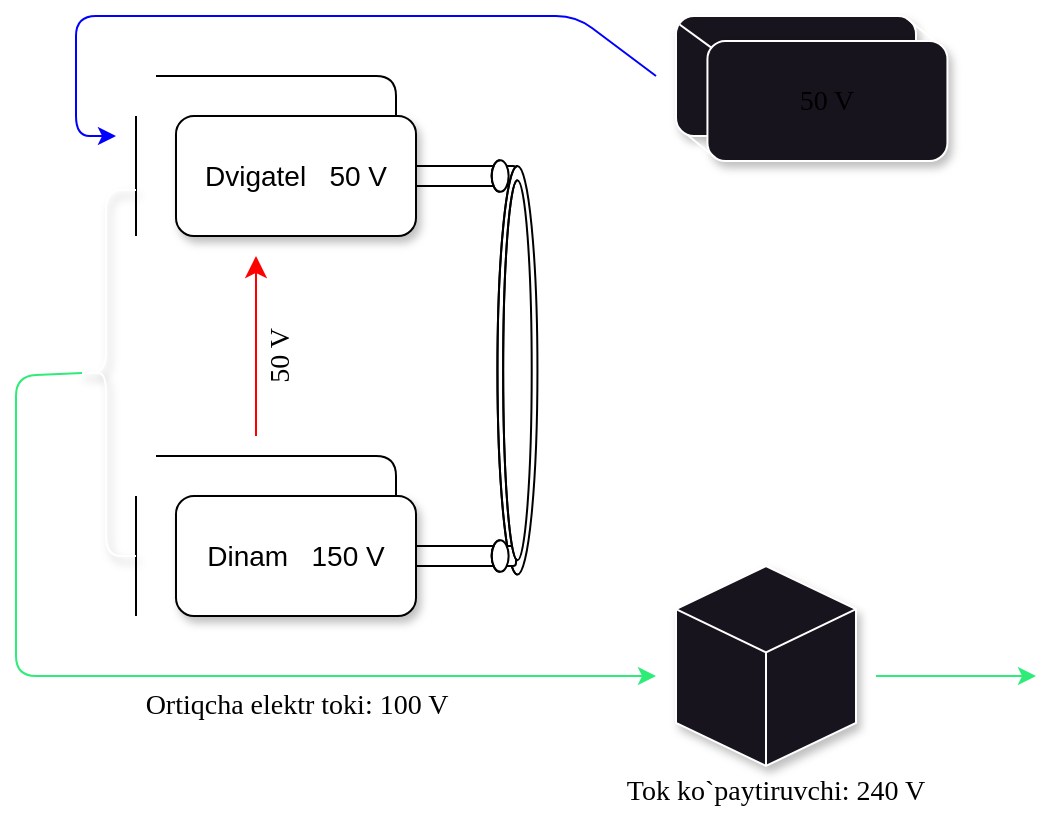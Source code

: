 <mxfile>
    <diagram id="7VxrnheGejHO6PM93f5i" name="electricity">
        <mxGraphModel dx="969" dy="1636" grid="1" gridSize="10" guides="1" tooltips="1" connect="1" arrows="1" fold="1" page="1" pageScale="1" pageWidth="850" pageHeight="1100" math="0" shadow="0">
            <root>
                <mxCell id="0"/>
                <mxCell id="1" parent="0"/>
                <mxCell id="8" value="" style="rounded=1;whiteSpace=wrap;html=1;" parent="1" vertex="1">
                    <mxGeometry x="210" y="-975" width="60" height="10" as="geometry"/>
                </mxCell>
                <mxCell id="13" value="" style="endArrow=none;html=1;" parent="1" edge="1">
                    <mxGeometry width="50" height="50" relative="1" as="geometry">
                        <mxPoint x="210" y="-1000" as="sourcePoint"/>
                        <mxPoint x="90" y="-1020" as="targetPoint"/>
                        <Array as="points">
                            <mxPoint x="210" y="-1020"/>
                        </Array>
                    </mxGeometry>
                </mxCell>
                <mxCell id="16" value="" style="endArrow=none;html=1;" parent="1" edge="1">
                    <mxGeometry width="50" height="50" relative="1" as="geometry">
                        <mxPoint x="80" y="-940" as="sourcePoint"/>
                        <mxPoint x="80" y="-1000" as="targetPoint"/>
                    </mxGeometry>
                </mxCell>
                <mxCell id="3" value="" style="rounded=1;whiteSpace=wrap;html=1;shadow=1;" parent="1" vertex="1">
                    <mxGeometry x="100" y="-1000" width="120" height="60" as="geometry"/>
                </mxCell>
                <mxCell id="34" value="&lt;font style=&quot;font-size: 14px;&quot;&gt;Dvigatel&amp;nbsp; &amp;nbsp;50 V&lt;/font&gt;" style="text;html=1;strokeColor=none;fillColor=none;align=center;verticalAlign=middle;whiteSpace=wrap;rounded=0;shadow=1;" parent="1" vertex="1">
                    <mxGeometry x="110" y="-977.5" width="100" height="15" as="geometry"/>
                </mxCell>
                <mxCell id="41" value="" style="shape=cylinder3;whiteSpace=wrap;html=1;boundedLbl=1;backgroundOutline=1;size=15;rotation=90;" parent="1" vertex="1">
                    <mxGeometry x="168.58" y="-882.86" width="204.28" height="20" as="geometry"/>
                </mxCell>
                <mxCell id="55" value="" style="rounded=1;whiteSpace=wrap;html=1;" parent="1" vertex="1">
                    <mxGeometry x="210" y="-785" width="60" height="10" as="geometry"/>
                </mxCell>
                <mxCell id="56" value="" style="shape=cylinder3;whiteSpace=wrap;html=1;boundedLbl=1;backgroundOutline=1;size=15;rotation=90;" parent="1" vertex="1">
                    <mxGeometry x="254.14" y="-784.24" width="15.86" height="8.49" as="geometry"/>
                </mxCell>
                <mxCell id="57" value="" style="endArrow=none;html=1;" parent="1" edge="1">
                    <mxGeometry width="50" height="50" relative="1" as="geometry">
                        <mxPoint x="210" y="-810.0" as="sourcePoint"/>
                        <mxPoint x="90" y="-830.0" as="targetPoint"/>
                        <Array as="points">
                            <mxPoint x="210" y="-830"/>
                        </Array>
                    </mxGeometry>
                </mxCell>
                <mxCell id="58" value="" style="endArrow=none;html=1;" parent="1" edge="1">
                    <mxGeometry width="50" height="50" relative="1" as="geometry">
                        <mxPoint x="80" y="-750.0" as="sourcePoint"/>
                        <mxPoint x="80" y="-810.0" as="targetPoint"/>
                    </mxGeometry>
                </mxCell>
                <mxCell id="59" value="" style="rounded=1;whiteSpace=wrap;html=1;shadow=1;" parent="1" vertex="1">
                    <mxGeometry x="100" y="-810" width="120" height="60" as="geometry"/>
                </mxCell>
                <mxCell id="60" value="&lt;font style=&quot;font-size: 14px;&quot;&gt;Dinam&amp;nbsp; &amp;nbsp;150 V&lt;/font&gt;" style="text;html=1;strokeColor=none;fillColor=none;align=center;verticalAlign=middle;whiteSpace=wrap;rounded=0;shadow=1;" parent="1" vertex="1">
                    <mxGeometry x="110" y="-787.5" width="100" height="15" as="geometry"/>
                </mxCell>
                <mxCell id="67" value="" style="shape=cylinder3;whiteSpace=wrap;html=1;boundedLbl=1;backgroundOutline=1;size=15;rotation=90;" parent="1" vertex="1">
                    <mxGeometry x="175.72" y="-880" width="190" height="14.28" as="geometry"/>
                </mxCell>
                <mxCell id="68" value="" style="edgeStyle=elbowEdgeStyle;elbow=horizontal;endArrow=classic;html=1;curved=0;rounded=0;endSize=8;startSize=8;fontFamily=Helvetica;fontSize=12;fontColor=default;strokeColor=#f00;" parent="1" edge="1">
                    <mxGeometry width="50" height="50" relative="1" as="geometry">
                        <mxPoint x="140" y="-840" as="sourcePoint"/>
                        <mxPoint x="140" y="-930" as="targetPoint"/>
                        <Array as="points">
                            <mxPoint x="140" y="-872.5"/>
                        </Array>
                    </mxGeometry>
                </mxCell>
                <mxCell id="72" value="" style="shape=curlyBracket;whiteSpace=wrap;html=1;rounded=1;labelPosition=left;verticalLabelPosition=middle;align=right;verticalAlign=middle;shadow=1;strokeColor=#fff;fontFamily=Helvetica;fontSize=12;fontColor=default;fillColor=#4D4D4D;size=0.5;" parent="1" vertex="1">
                    <mxGeometry x="50" y="-963.02" width="30" height="183.02" as="geometry"/>
                </mxCell>
                <mxCell id="75" value="&lt;font style=&quot;font-size: 14px;&quot;&gt;50 V&lt;/font&gt;" style="text;html=1;strokeColor=none;fillColor=none;align=center;verticalAlign=middle;whiteSpace=wrap;rounded=0;shadow=1;fontFamily=Verdana;fontSize=18;fontColor=default;rotation=-90;" parent="1" vertex="1">
                    <mxGeometry x="125.72" y="-890" width="50" height="20" as="geometry"/>
                </mxCell>
                <mxCell id="78" value="&lt;font style=&quot;font-size: 14px;&quot;&gt;Ortiqcha elektr toki: 100 V&lt;/font&gt;" style="text;html=1;strokeColor=none;fillColor=none;align=center;verticalAlign=middle;whiteSpace=wrap;rounded=0;shadow=1;fontFamily=Verdana;fontSize=12;fontColor=default;" parent="1" vertex="1">
                    <mxGeometry x="34.64" y="-720" width="250.72" height="30" as="geometry"/>
                </mxCell>
                <mxCell id="79" value="" style="html=1;whiteSpace=wrap;shape=isoCube2;backgroundOutline=1;isoAngle=15;rounded=1;shadow=1;strokeColor=#fff;fontFamily=Verdana;fontSize=12;fontColor=default;fillColor=#18141D;" parent="1" vertex="1">
                    <mxGeometry x="350" y="-775" width="90" height="100" as="geometry"/>
                </mxCell>
                <UserObject label="&lt;font style=&quot;font-size: 14px;&quot;&gt;Tok ko`paytiruvchi: 240 V&lt;/font&gt;" placeholders="1" name="Variable" id="82">
                    <mxCell style="text;html=1;strokeColor=none;fillColor=none;align=center;verticalAlign=middle;whiteSpace=wrap;overflow=hidden;rounded=1;shadow=1;fontFamily=Verdana;fontSize=12;fontColor=default;" parent="1" vertex="1">
                        <mxGeometry x="290" y="-675" width="220" height="25" as="geometry"/>
                    </mxCell>
                </UserObject>
                <mxCell id="92" value="" style="rounded=1;whiteSpace=wrap;html=1;shadow=1;strokeColor=#fff;fontFamily=Verdana;fontSize=14;fontColor=default;fillColor=#18141D;" parent="1" vertex="1">
                    <mxGeometry x="350" y="-1050" width="120" height="60" as="geometry"/>
                </mxCell>
                <mxCell id="94" value="" style="rounded=1;whiteSpace=wrap;html=1;shadow=1;strokeColor=#fff;fontFamily=Verdana;fontSize=14;fontColor=default;fillColor=#18141D;" parent="1" vertex="1">
                    <mxGeometry x="365.72" y="-1037.5" width="120" height="60" as="geometry"/>
                </mxCell>
                <mxCell id="96" value="" style="endArrow=none;html=1;strokeColor=#fff;fontFamily=Verdana;fontSize=14;fontColor=default;fillColor=#fff;exitX=0.015;exitY=0.071;exitDx=0;exitDy=0;exitPerimeter=0;entryX=0.016;entryY=0.055;entryDx=0;entryDy=0;entryPerimeter=0;" parent="1" source="92" target="94" edge="1">
                    <mxGeometry width="50" height="50" relative="1" as="geometry">
                        <mxPoint x="370" y="-990" as="sourcePoint"/>
                        <mxPoint x="420" y="-1040" as="targetPoint"/>
                    </mxGeometry>
                </mxCell>
                <mxCell id="97" value="" style="endArrow=none;html=1;strokeColor=#fff;fontFamily=Verdana;fontSize=14;fontColor=default;fillColor=#fff;exitX=0.048;exitY=0.992;exitDx=0;exitDy=0;exitPerimeter=0;entryX=0.032;entryY=0.971;entryDx=0;entryDy=0;entryPerimeter=0;" parent="1" source="92" target="94" edge="1">
                    <mxGeometry width="50" height="50" relative="1" as="geometry">
                        <mxPoint x="370" y="-990" as="sourcePoint"/>
                        <mxPoint x="420" y="-1040" as="targetPoint"/>
                    </mxGeometry>
                </mxCell>
                <mxCell id="98" value="" style="endArrow=none;html=1;strokeColor=#fff;fontFamily=Verdana;fontSize=14;fontColor=default;fillColor=#fff;entryX=0.961;entryY=0.018;entryDx=0;entryDy=0;entryPerimeter=0;exitX=0.955;exitY=0.013;exitDx=0;exitDy=0;exitPerimeter=0;" parent="1" source="94" target="92" edge="1">
                    <mxGeometry width="50" height="50" relative="1" as="geometry">
                        <mxPoint x="440" y="-1000" as="sourcePoint"/>
                        <mxPoint x="490" y="-1050" as="targetPoint"/>
                    </mxGeometry>
                </mxCell>
                <mxCell id="99" value="&lt;font style=&quot;font-size: 14px;&quot;&gt;50 V&lt;/font&gt;" style="text;html=1;strokeColor=none;fillColor=none;align=center;verticalAlign=middle;whiteSpace=wrap;rounded=0;shadow=1;fontFamily=Verdana;fontSize=14;fontColor=default;" parent="1" vertex="1">
                    <mxGeometry x="368" y="-1022.5" width="115" height="30" as="geometry"/>
                </mxCell>
                <mxCell id="100" value="" style="endArrow=classic;html=1;strokeColor=#2eec77;fontFamily=Verdana;fontSize=12;fontColor=default;fillColor=#fff;exitX=0.1;exitY=0.5;exitDx=0;exitDy=0;exitPerimeter=0;" parent="1" source="72" edge="1">
                    <mxGeometry width="50" height="50" relative="1" as="geometry">
                        <mxPoint x="40" y="-870" as="sourcePoint"/>
                        <mxPoint x="340" y="-720" as="targetPoint"/>
                        <Array as="points">
                            <mxPoint x="20" y="-870"/>
                            <mxPoint x="20" y="-720"/>
                        </Array>
                    </mxGeometry>
                </mxCell>
                <mxCell id="102" value="" style="endArrow=classic;html=1;strokeColor=#2eec77;fontFamily=Verdana;fontSize=12;fontColor=default;fillColor=#fff;" parent="1" edge="1">
                    <mxGeometry width="50" height="50" relative="1" as="geometry">
                        <mxPoint x="450" y="-720" as="sourcePoint"/>
                        <mxPoint x="530" y="-720" as="targetPoint"/>
                    </mxGeometry>
                </mxCell>
                <mxCell id="105" value="" style="endArrow=classic;html=1;strokeColor=#00f;fontFamily=Verdana;fontSize=12;fontColor=default;fillColor=#fff;" parent="1" edge="1">
                    <mxGeometry width="50" height="50" relative="1" as="geometry">
                        <mxPoint x="340" y="-1020" as="sourcePoint"/>
                        <mxPoint x="70.0" y="-990" as="targetPoint"/>
                        <Array as="points">
                            <mxPoint x="300" y="-1050"/>
                            <mxPoint x="50" y="-1050"/>
                            <mxPoint x="50" y="-990"/>
                        </Array>
                    </mxGeometry>
                </mxCell>
                <mxCell id="108" value="" style="shape=cylinder3;whiteSpace=wrap;html=1;boundedLbl=1;backgroundOutline=1;size=15;rotation=90;" parent="1" vertex="1">
                    <mxGeometry x="254.14" y="-974.25" width="15.86" height="8.49" as="geometry"/>
                </mxCell>
            </root>
        </mxGraphModel>
    </diagram>
</mxfile>